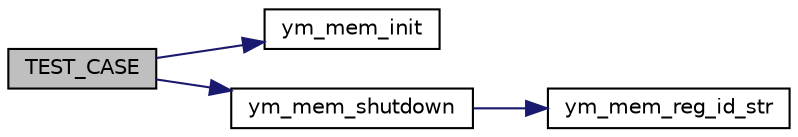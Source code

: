 digraph "TEST_CASE"
{
  edge [fontname="Helvetica",fontsize="10",labelfontname="Helvetica",labelfontsize="10"];
  node [fontname="Helvetica",fontsize="10",shape=record];
  rankdir="LR";
  Node1 [label="TEST_CASE",height=0.2,width=0.4,color="black", fillcolor="grey75", style="filled", fontcolor="black"];
  Node1 -> Node2 [color="midnightblue",fontsize="10",style="solid",fontname="Helvetica"];
  Node2 [label="ym_mem_init",height=0.2,width=0.4,color="black", fillcolor="white", style="filled",URL="$ym__memory_8c.html#ad247e6c56cea1939f74b5b761f03d2e2"];
  Node1 -> Node3 [color="midnightblue",fontsize="10",style="solid",fontname="Helvetica"];
  Node3 [label="ym_mem_shutdown",height=0.2,width=0.4,color="black", fillcolor="white", style="filled",URL="$ym__memory_8c.html#ae5dceef7dd83b76a245d93097d3fe013"];
  Node3 -> Node4 [color="midnightblue",fontsize="10",style="solid",fontname="Helvetica"];
  Node4 [label="ym_mem_reg_id_str",height=0.2,width=0.4,color="black", fillcolor="white", style="filled",URL="$ym__memory__regions_8h.html#afb7ff8e8d17a440e310e8626779ed819"];
}
